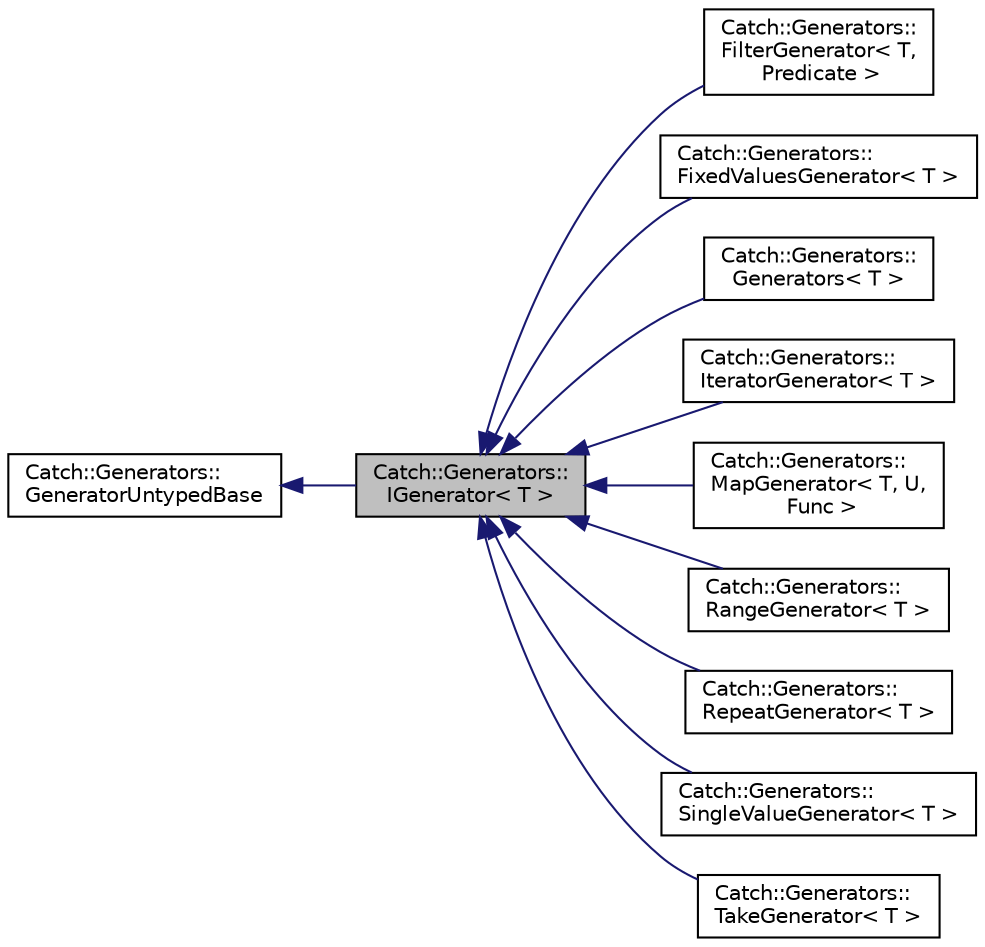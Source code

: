 digraph "Catch::Generators::IGenerator&lt; T &gt;"
{
 // LATEX_PDF_SIZE
  edge [fontname="Helvetica",fontsize="10",labelfontname="Helvetica",labelfontsize="10"];
  node [fontname="Helvetica",fontsize="10",shape=record];
  rankdir="LR";
  Node1 [label="Catch::Generators::\lIGenerator\< T \>",height=0.2,width=0.4,color="black", fillcolor="grey75", style="filled", fontcolor="black",tooltip=" "];
  Node2 -> Node1 [dir="back",color="midnightblue",fontsize="10",style="solid"];
  Node2 [label="Catch::Generators::\lGeneratorUntypedBase",height=0.2,width=0.4,color="black", fillcolor="white", style="filled",URL="$classCatch_1_1Generators_1_1GeneratorUntypedBase.html",tooltip=" "];
  Node1 -> Node3 [dir="back",color="midnightblue",fontsize="10",style="solid"];
  Node3 [label="Catch::Generators::\lFilterGenerator\< T,\l Predicate \>",height=0.2,width=0.4,color="black", fillcolor="white", style="filled",URL="$classCatch_1_1Generators_1_1FilterGenerator.html",tooltip=" "];
  Node1 -> Node4 [dir="back",color="midnightblue",fontsize="10",style="solid"];
  Node4 [label="Catch::Generators::\lFixedValuesGenerator\< T \>",height=0.2,width=0.4,color="black", fillcolor="white", style="filled",URL="$classCatch_1_1Generators_1_1FixedValuesGenerator.html",tooltip=" "];
  Node1 -> Node5 [dir="back",color="midnightblue",fontsize="10",style="solid"];
  Node5 [label="Catch::Generators::\lGenerators\< T \>",height=0.2,width=0.4,color="black", fillcolor="white", style="filled",URL="$classCatch_1_1Generators_1_1Generators.html",tooltip=" "];
  Node1 -> Node6 [dir="back",color="midnightblue",fontsize="10",style="solid"];
  Node6 [label="Catch::Generators::\lIteratorGenerator\< T \>",height=0.2,width=0.4,color="black", fillcolor="white", style="filled",URL="$classCatch_1_1Generators_1_1IteratorGenerator.html",tooltip=" "];
  Node1 -> Node7 [dir="back",color="midnightblue",fontsize="10",style="solid"];
  Node7 [label="Catch::Generators::\lMapGenerator\< T, U,\l Func \>",height=0.2,width=0.4,color="black", fillcolor="white", style="filled",URL="$classCatch_1_1Generators_1_1MapGenerator.html",tooltip=" "];
  Node1 -> Node8 [dir="back",color="midnightblue",fontsize="10",style="solid"];
  Node8 [label="Catch::Generators::\lRangeGenerator\< T \>",height=0.2,width=0.4,color="black", fillcolor="white", style="filled",URL="$classCatch_1_1Generators_1_1RangeGenerator.html",tooltip=" "];
  Node1 -> Node9 [dir="back",color="midnightblue",fontsize="10",style="solid"];
  Node9 [label="Catch::Generators::\lRepeatGenerator\< T \>",height=0.2,width=0.4,color="black", fillcolor="white", style="filled",URL="$classCatch_1_1Generators_1_1RepeatGenerator.html",tooltip=" "];
  Node1 -> Node10 [dir="back",color="midnightblue",fontsize="10",style="solid"];
  Node10 [label="Catch::Generators::\lSingleValueGenerator\< T \>",height=0.2,width=0.4,color="black", fillcolor="white", style="filled",URL="$classCatch_1_1Generators_1_1SingleValueGenerator.html",tooltip=" "];
  Node1 -> Node11 [dir="back",color="midnightblue",fontsize="10",style="solid"];
  Node11 [label="Catch::Generators::\lTakeGenerator\< T \>",height=0.2,width=0.4,color="black", fillcolor="white", style="filled",URL="$classCatch_1_1Generators_1_1TakeGenerator.html",tooltip=" "];
}
